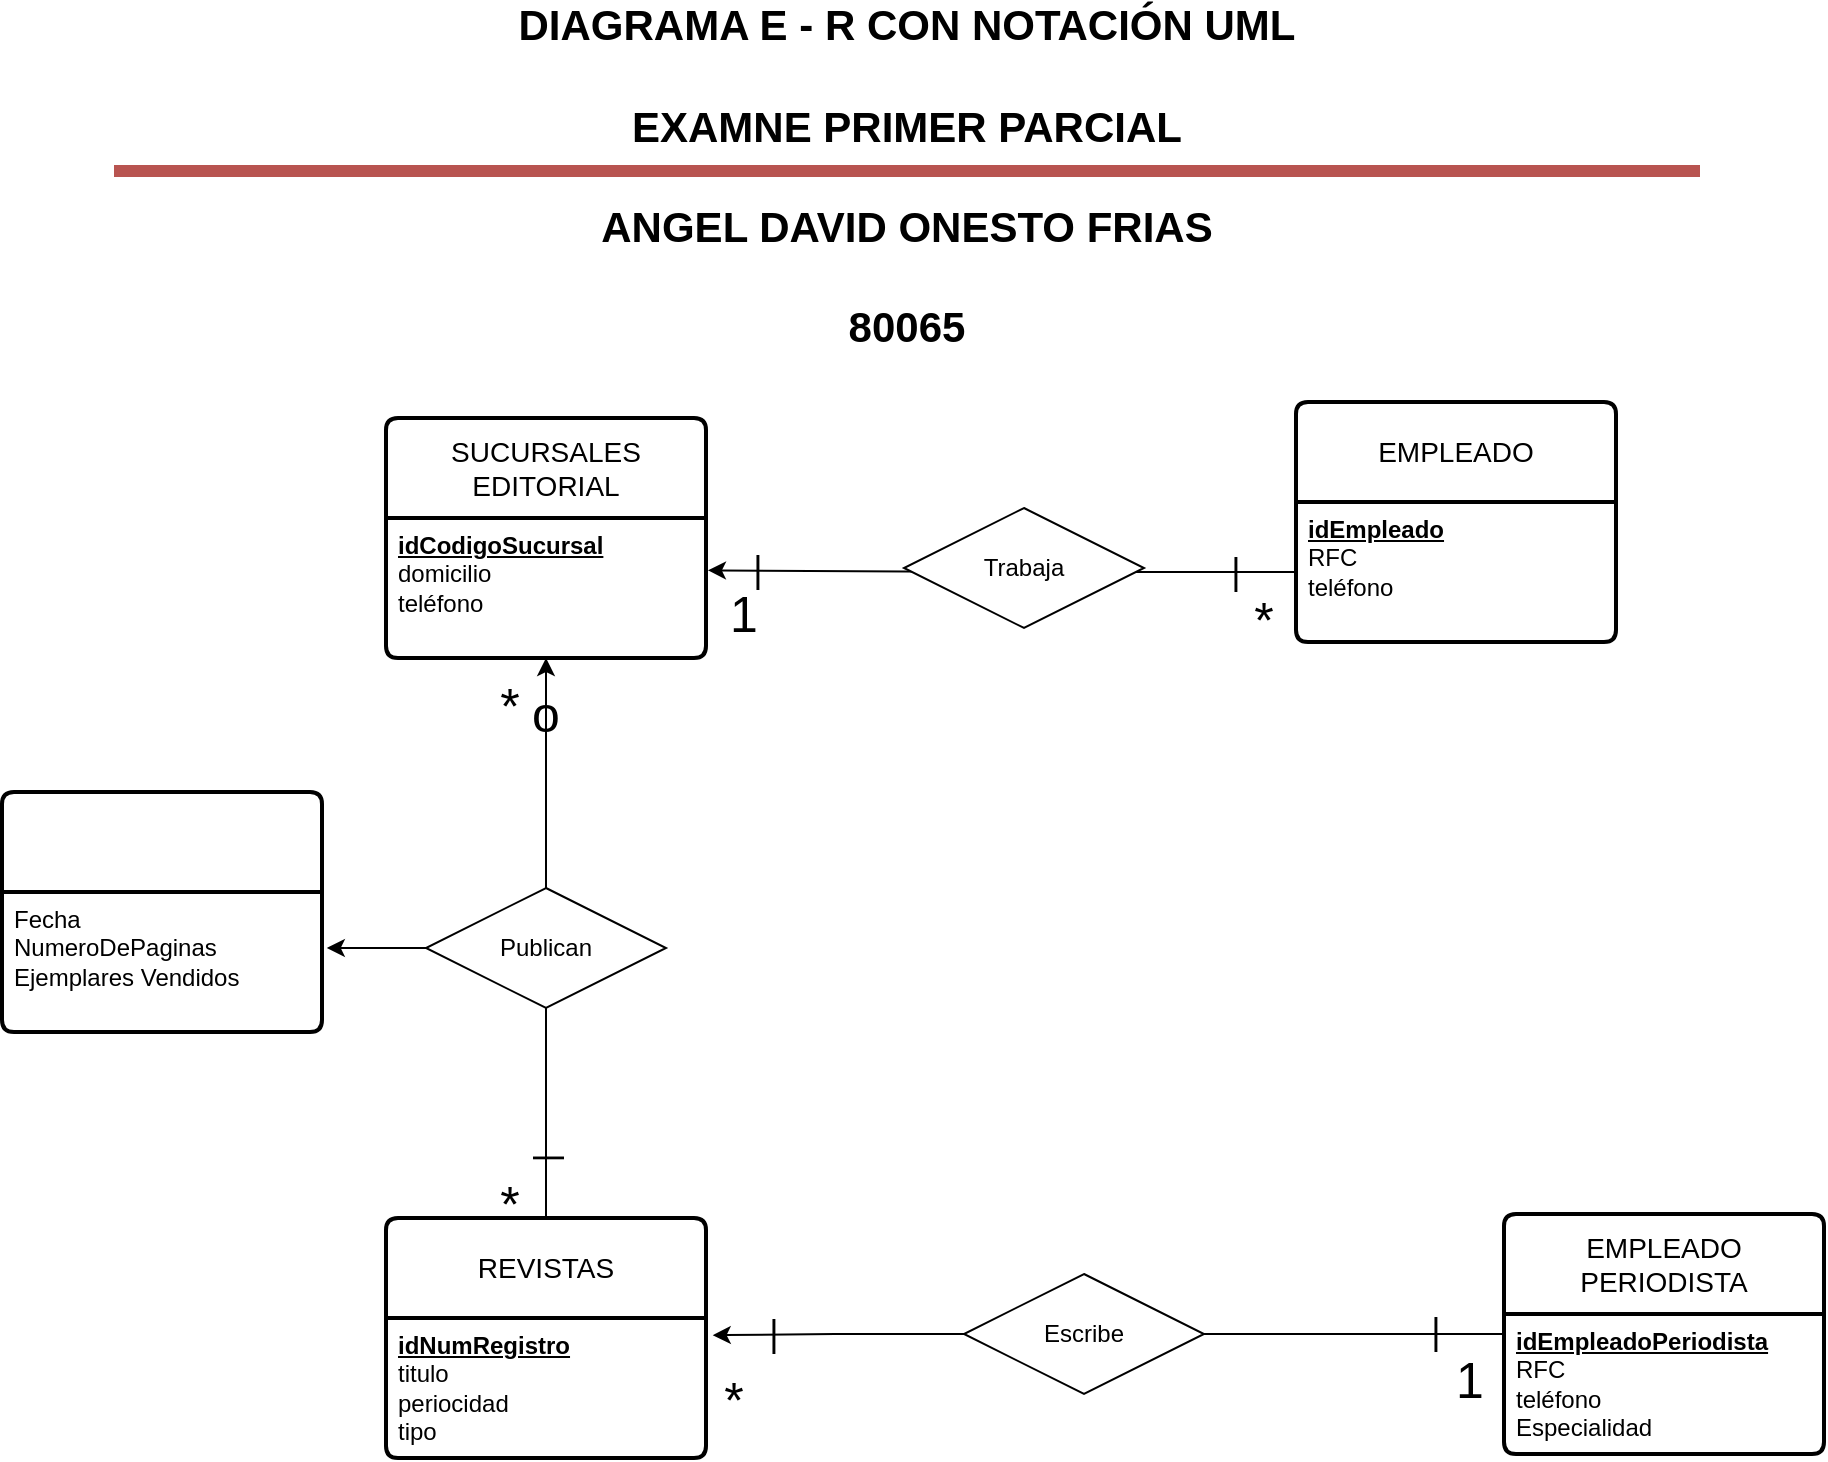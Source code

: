 <mxfile version="21.6.8" type="device">
  <diagram name="Página-1" id="cgPrpGFTtVktEYGxDmrL">
    <mxGraphModel dx="1000" dy="591" grid="1" gridSize="10" guides="1" tooltips="1" connect="1" arrows="1" fold="1" page="1" pageScale="1" pageWidth="1169" pageHeight="827" math="0" shadow="0">
      <root>
        <mxCell id="0" />
        <mxCell id="1" parent="0" />
        <mxCell id="fR0F-z1P9DWGV4KV3XoP-2" value="DIAGRAMA E - R CON NOTACIÓN UML&lt;br style=&quot;font-size: 21px;&quot;&gt;&lt;br style=&quot;font-size: 21px;&quot;&gt;EXAMNE PRIMER PARCIAL&lt;br style=&quot;font-size: 21px;&quot;&gt;&lt;br style=&quot;font-size: 21px;&quot;&gt;ANGEL DAVID ONESTO FRIAS&lt;br style=&quot;font-size: 21px;&quot;&gt;&lt;br style=&quot;font-size: 21px;&quot;&gt;80065" style="text;html=1;strokeColor=none;fillColor=none;align=center;verticalAlign=middle;whiteSpace=wrap;rounded=0;fontStyle=1;fontSize=21;" vertex="1" parent="1">
          <mxGeometry x="188" y="120" width="793" height="30" as="geometry" />
        </mxCell>
        <mxCell id="fR0F-z1P9DWGV4KV3XoP-3" value="SUCURSALES EDITORIAL" style="swimlane;childLayout=stackLayout;horizontal=1;startSize=50;horizontalStack=0;rounded=1;fontSize=14;fontStyle=0;strokeWidth=2;resizeParent=0;resizeLast=1;shadow=0;dashed=0;align=center;arcSize=4;whiteSpace=wrap;html=1;" vertex="1" parent="1">
          <mxGeometry x="324" y="256" width="160" height="120" as="geometry" />
        </mxCell>
        <mxCell id="fR0F-z1P9DWGV4KV3XoP-4" value="&lt;u style=&quot;font-weight: bold;&quot;&gt;idCodigoSucursal&lt;/u&gt;&lt;br&gt;domicilio&lt;br&gt;teléfono" style="align=left;strokeColor=none;fillColor=none;spacingLeft=4;fontSize=12;verticalAlign=top;resizable=0;rotatable=0;part=1;html=1;" vertex="1" parent="fR0F-z1P9DWGV4KV3XoP-3">
          <mxGeometry y="50" width="160" height="70" as="geometry" />
        </mxCell>
        <mxCell id="fR0F-z1P9DWGV4KV3XoP-5" value="EMPLEADO" style="swimlane;childLayout=stackLayout;horizontal=1;startSize=50;horizontalStack=0;rounded=1;fontSize=14;fontStyle=0;strokeWidth=2;resizeParent=0;resizeLast=1;shadow=0;dashed=0;align=center;arcSize=4;whiteSpace=wrap;html=1;" vertex="1" parent="1">
          <mxGeometry x="779" y="248" width="160" height="120" as="geometry" />
        </mxCell>
        <mxCell id="fR0F-z1P9DWGV4KV3XoP-6" value="&lt;b&gt;&lt;u&gt;idEmpleado&lt;br&gt;&lt;/u&gt;&lt;/b&gt;RFC&lt;br&gt;teléfono" style="align=left;strokeColor=none;fillColor=none;spacingLeft=4;fontSize=12;verticalAlign=top;resizable=0;rotatable=0;part=1;html=1;" vertex="1" parent="fR0F-z1P9DWGV4KV3XoP-5">
          <mxGeometry y="50" width="160" height="70" as="geometry" />
        </mxCell>
        <mxCell id="fR0F-z1P9DWGV4KV3XoP-29" style="edgeStyle=orthogonalEdgeStyle;rounded=0;orthogonalLoop=1;jettySize=auto;html=1;entryX=0.5;entryY=1;entryDx=0;entryDy=0;" edge="1" parent="1" source="fR0F-z1P9DWGV4KV3XoP-7" target="fR0F-z1P9DWGV4KV3XoP-4">
          <mxGeometry relative="1" as="geometry" />
        </mxCell>
        <mxCell id="fR0F-z1P9DWGV4KV3XoP-7" value="REVISTAS" style="swimlane;childLayout=stackLayout;horizontal=1;startSize=50;horizontalStack=0;rounded=1;fontSize=14;fontStyle=0;strokeWidth=2;resizeParent=0;resizeLast=1;shadow=0;dashed=0;align=center;arcSize=4;whiteSpace=wrap;html=1;" vertex="1" parent="1">
          <mxGeometry x="324" y="656" width="160" height="120" as="geometry" />
        </mxCell>
        <mxCell id="fR0F-z1P9DWGV4KV3XoP-8" value="&lt;b&gt;&lt;u&gt;idNumRegistro&lt;br&gt;&lt;/u&gt;&lt;/b&gt;titulo&lt;br&gt;periocidad&lt;br&gt;tipo" style="align=left;strokeColor=none;fillColor=none;spacingLeft=4;fontSize=12;verticalAlign=top;resizable=0;rotatable=0;part=1;html=1;" vertex="1" parent="fR0F-z1P9DWGV4KV3XoP-7">
          <mxGeometry y="50" width="160" height="70" as="geometry" />
        </mxCell>
        <mxCell id="fR0F-z1P9DWGV4KV3XoP-30" value="&lt;font style=&quot;font-size: 25px;&quot;&gt;*&lt;/font&gt;" style="text;html=1;strokeColor=none;fillColor=none;align=center;verticalAlign=middle;whiteSpace=wrap;rounded=0;" vertex="1" parent="1">
          <mxGeometry x="356" y="633" width="60" height="30" as="geometry" />
        </mxCell>
        <mxCell id="fR0F-z1P9DWGV4KV3XoP-31" value="&lt;font style=&quot;font-size: 25px;&quot;&gt;*&lt;/font&gt;" style="text;html=1;strokeColor=none;fillColor=none;align=center;verticalAlign=middle;whiteSpace=wrap;rounded=0;" vertex="1" parent="1">
          <mxGeometry x="356" y="384" width="60" height="30" as="geometry" />
        </mxCell>
        <mxCell id="fR0F-z1P9DWGV4KV3XoP-32" value="" style="swimlane;childLayout=stackLayout;horizontal=1;startSize=50;horizontalStack=0;rounded=1;fontSize=14;fontStyle=0;strokeWidth=2;resizeParent=0;resizeLast=1;shadow=0;dashed=0;align=center;arcSize=4;whiteSpace=wrap;html=1;" vertex="1" parent="1">
          <mxGeometry x="132" y="443" width="160" height="120" as="geometry" />
        </mxCell>
        <mxCell id="fR0F-z1P9DWGV4KV3XoP-33" value="Fecha&lt;br&gt;NumeroDePaginas&lt;br&gt;Ejemplares Vendidos" style="align=left;strokeColor=none;fillColor=none;spacingLeft=4;fontSize=12;verticalAlign=top;resizable=0;rotatable=0;part=1;html=1;" vertex="1" parent="fR0F-z1P9DWGV4KV3XoP-32">
          <mxGeometry y="50" width="160" height="70" as="geometry" />
        </mxCell>
        <mxCell id="fR0F-z1P9DWGV4KV3XoP-34" value="" style="endArrow=classic;html=1;rounded=0;entryX=1.015;entryY=0.4;entryDx=0;entryDy=0;entryPerimeter=0;" edge="1" parent="1" target="fR0F-z1P9DWGV4KV3XoP-33">
          <mxGeometry width="50" height="50" relative="1" as="geometry">
            <mxPoint x="432" y="521" as="sourcePoint" />
            <mxPoint x="552" y="509" as="targetPoint" />
          </mxGeometry>
        </mxCell>
        <mxCell id="fR0F-z1P9DWGV4KV3XoP-35" style="edgeStyle=orthogonalEdgeStyle;rounded=0;orthogonalLoop=1;jettySize=auto;html=1;entryX=1.006;entryY=0.374;entryDx=0;entryDy=0;entryPerimeter=0;" edge="1" parent="1" source="fR0F-z1P9DWGV4KV3XoP-6" target="fR0F-z1P9DWGV4KV3XoP-4">
          <mxGeometry relative="1" as="geometry" />
        </mxCell>
        <mxCell id="fR0F-z1P9DWGV4KV3XoP-36" value="Trabaja" style="shape=rhombus;perimeter=rhombusPerimeter;whiteSpace=wrap;html=1;align=center;" vertex="1" parent="1">
          <mxGeometry x="583" y="301" width="120" height="60" as="geometry" />
        </mxCell>
        <mxCell id="fR0F-z1P9DWGV4KV3XoP-37" value="Publican" style="shape=rhombus;perimeter=rhombusPerimeter;whiteSpace=wrap;html=1;align=center;" vertex="1" parent="1">
          <mxGeometry x="344" y="491" width="120" height="60" as="geometry" />
        </mxCell>
        <mxCell id="fR0F-z1P9DWGV4KV3XoP-38" value="&lt;font style=&quot;font-size: 25px;&quot;&gt;1&lt;/font&gt;" style="text;html=1;strokeColor=none;fillColor=none;align=center;verticalAlign=middle;whiteSpace=wrap;rounded=0;" vertex="1" parent="1">
          <mxGeometry x="473" y="338" width="60" height="30" as="geometry" />
        </mxCell>
        <mxCell id="fR0F-z1P9DWGV4KV3XoP-39" value="&lt;font style=&quot;font-size: 25px;&quot;&gt;*&lt;/font&gt;" style="text;html=1;strokeColor=none;fillColor=none;align=center;verticalAlign=middle;whiteSpace=wrap;rounded=0;" vertex="1" parent="1">
          <mxGeometry x="733" y="341" width="60" height="30" as="geometry" />
        </mxCell>
        <mxCell id="fR0F-z1P9DWGV4KV3XoP-43" style="edgeStyle=orthogonalEdgeStyle;rounded=0;orthogonalLoop=1;jettySize=auto;html=1;entryX=1.021;entryY=0.123;entryDx=0;entryDy=0;entryPerimeter=0;" edge="1" parent="1" source="fR0F-z1P9DWGV4KV3XoP-44" target="fR0F-z1P9DWGV4KV3XoP-8">
          <mxGeometry relative="1" as="geometry" />
        </mxCell>
        <mxCell id="fR0F-z1P9DWGV4KV3XoP-46" style="edgeStyle=orthogonalEdgeStyle;rounded=0;orthogonalLoop=1;jettySize=auto;html=1;" edge="1" parent="1" source="fR0F-z1P9DWGV4KV3XoP-41">
          <mxGeometry relative="1" as="geometry">
            <mxPoint x="703" y="714" as="targetPoint" />
          </mxGeometry>
        </mxCell>
        <mxCell id="fR0F-z1P9DWGV4KV3XoP-41" value="EMPLEADO PERIODISTA" style="swimlane;childLayout=stackLayout;horizontal=1;startSize=50;horizontalStack=0;rounded=1;fontSize=14;fontStyle=0;strokeWidth=2;resizeParent=0;resizeLast=1;shadow=0;dashed=0;align=center;arcSize=4;whiteSpace=wrap;html=1;" vertex="1" parent="1">
          <mxGeometry x="883" y="654" width="160" height="120" as="geometry" />
        </mxCell>
        <mxCell id="fR0F-z1P9DWGV4KV3XoP-42" value="&lt;b&gt;&lt;u&gt;idEmpleadoPeriodista&lt;br&gt;&lt;/u&gt;&lt;/b&gt;RFC&lt;br&gt;teléfono&lt;br&gt;Especialidad" style="align=left;strokeColor=none;fillColor=none;spacingLeft=4;fontSize=12;verticalAlign=top;resizable=0;rotatable=0;part=1;html=1;" vertex="1" parent="fR0F-z1P9DWGV4KV3XoP-41">
          <mxGeometry y="50" width="160" height="70" as="geometry" />
        </mxCell>
        <mxCell id="fR0F-z1P9DWGV4KV3XoP-44" value="Escribe" style="shape=rhombus;perimeter=rhombusPerimeter;whiteSpace=wrap;html=1;align=center;" vertex="1" parent="1">
          <mxGeometry x="613" y="684" width="120" height="60" as="geometry" />
        </mxCell>
        <mxCell id="fR0F-z1P9DWGV4KV3XoP-47" value="&lt;font style=&quot;font-size: 25px;&quot;&gt;1&lt;/font&gt;" style="text;html=1;strokeColor=none;fillColor=none;align=center;verticalAlign=middle;whiteSpace=wrap;rounded=0;" vertex="1" parent="1">
          <mxGeometry x="836" y="721" width="60" height="30" as="geometry" />
        </mxCell>
        <mxCell id="fR0F-z1P9DWGV4KV3XoP-49" value="&lt;font style=&quot;font-size: 25px;&quot;&gt;*&lt;/font&gt;" style="text;html=1;strokeColor=none;fillColor=none;align=center;verticalAlign=middle;whiteSpace=wrap;rounded=0;" vertex="1" parent="1">
          <mxGeometry x="468" y="731" width="60" height="30" as="geometry" />
        </mxCell>
        <mxCell id="fR0F-z1P9DWGV4KV3XoP-50" value="&lt;font style=&quot;font-size: 25px;&quot;&gt;o&lt;/font&gt;" style="text;html=1;strokeColor=none;fillColor=none;align=center;verticalAlign=middle;whiteSpace=wrap;rounded=0;" vertex="1" parent="1">
          <mxGeometry x="374" y="388" width="60" height="30" as="geometry" />
        </mxCell>
        <mxCell id="fR0F-z1P9DWGV4KV3XoP-51" value="|" style="text;html=1;strokeColor=none;fillColor=none;align=center;verticalAlign=middle;whiteSpace=wrap;rounded=0;rotation=90;fontSize=17;" vertex="1" parent="1">
          <mxGeometry x="376" y="611" width="60" height="30" as="geometry" />
        </mxCell>
        <mxCell id="fR0F-z1P9DWGV4KV3XoP-54" value="|" style="text;html=1;strokeColor=none;fillColor=none;align=center;verticalAlign=middle;whiteSpace=wrap;rounded=0;fontSize=18;" vertex="1" parent="1">
          <mxGeometry x="719" y="318" width="60" height="30" as="geometry" />
        </mxCell>
        <mxCell id="fR0F-z1P9DWGV4KV3XoP-55" value="|" style="text;html=1;strokeColor=none;fillColor=none;align=center;verticalAlign=middle;whiteSpace=wrap;rounded=0;fontSize=18;" vertex="1" parent="1">
          <mxGeometry x="480" y="317" width="60" height="30" as="geometry" />
        </mxCell>
        <mxCell id="fR0F-z1P9DWGV4KV3XoP-56" value="|" style="text;html=1;strokeColor=none;fillColor=none;align=center;verticalAlign=middle;whiteSpace=wrap;rounded=0;fontSize=18;" vertex="1" parent="1">
          <mxGeometry x="819" y="698" width="60" height="30" as="geometry" />
        </mxCell>
        <mxCell id="fR0F-z1P9DWGV4KV3XoP-57" value="|" style="text;html=1;strokeColor=none;fillColor=none;align=center;verticalAlign=middle;whiteSpace=wrap;rounded=0;fontSize=18;" vertex="1" parent="1">
          <mxGeometry x="488" y="699" width="60" height="30" as="geometry" />
        </mxCell>
        <mxCell id="fR0F-z1P9DWGV4KV3XoP-60" value="" style="endArrow=none;html=1;rounded=0;entryX=1;entryY=0.25;entryDx=0;entryDy=0;exitX=0;exitY=0.25;exitDx=0;exitDy=0;fontSize=19;strokeWidth=6;fillColor=#f8cecc;strokeColor=#b85450;" edge="1" parent="1">
          <mxGeometry width="50" height="50" relative="1" as="geometry">
            <mxPoint x="188" y="132.5" as="sourcePoint" />
            <mxPoint x="981" y="132.5" as="targetPoint" />
          </mxGeometry>
        </mxCell>
      </root>
    </mxGraphModel>
  </diagram>
</mxfile>
